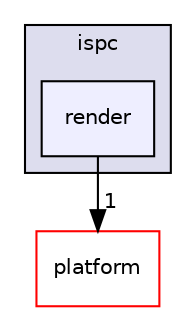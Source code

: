 digraph "spaceexplorer/blackhole/module/ispc/render" {
  compound=true
  node [ fontsize="10", fontname="Helvetica"];
  edge [ labelfontsize="10", labelfontname="Helvetica"];
  subgraph clusterdir_87be2144df003acd661044cc8c9109b5 {
    graph [ bgcolor="#ddddee", pencolor="black", label="ispc" fontname="Helvetica", fontsize="10", URL="dir_87be2144df003acd661044cc8c9109b5.html"]
  dir_7d69c3658ea738eea59ec6a20e77f1f7 [shape=box, label="render", style="filled", fillcolor="#eeeeff", pencolor="black", URL="dir_7d69c3658ea738eea59ec6a20e77f1f7.html"];
  }
  dir_c5a52a81292cf9a5167198f4f346d6d9 [shape=box label="platform" fillcolor="white" style="filled" color="red" URL="dir_c5a52a81292cf9a5167198f4f346d6d9.html"];
  dir_7d69c3658ea738eea59ec6a20e77f1f7->dir_c5a52a81292cf9a5167198f4f346d6d9 [headlabel="1", labeldistance=1.5 headhref="dir_000135_000059.html"];
}

